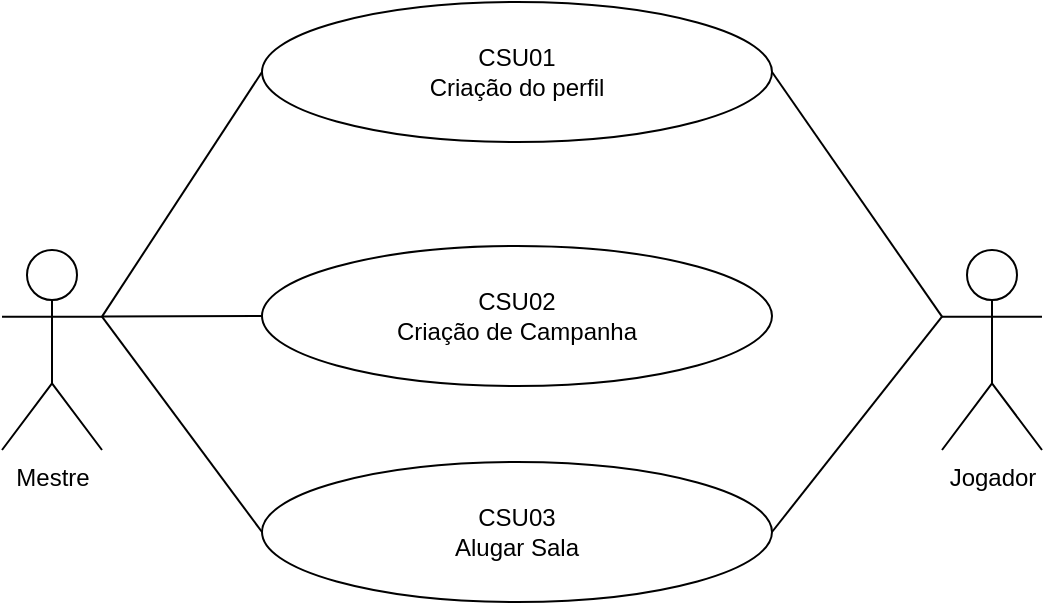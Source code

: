 <mxfile version="21.2.3" type="github">
  <diagram name="Página-1" id="DZkkju0yXF6ZN-W6qD6m">
    <mxGraphModel dx="880" dy="1303" grid="1" gridSize="10" guides="1" tooltips="1" connect="1" arrows="1" fold="1" page="1" pageScale="1" pageWidth="1169" pageHeight="827" math="0" shadow="0">
      <root>
        <mxCell id="0" />
        <mxCell id="1" parent="0" />
        <mxCell id="5DjNBbd_awgxji2zKDLN-13" value="Mestre" style="shape=umlActor;verticalLabelPosition=bottom;verticalAlign=top;html=1;outlineConnect=0;" parent="1" vertex="1">
          <mxGeometry x="170" y="-446" width="50" height="100" as="geometry" />
        </mxCell>
        <mxCell id="GaGkDE4G5DKLrG1yBPKs-13" value="CSU02&lt;br&gt;Criação de Campanha" style="ellipse;whiteSpace=wrap;html=1;" parent="1" vertex="1">
          <mxGeometry x="300" y="-448" width="255" height="70" as="geometry" />
        </mxCell>
        <mxCell id="GaGkDE4G5DKLrG1yBPKs-29" value="" style="endArrow=none;html=1;rounded=0;exitX=1;exitY=0.333;exitDx=0;exitDy=0;exitPerimeter=0;entryX=0;entryY=0.5;entryDx=0;entryDy=0;" parent="1" source="5DjNBbd_awgxji2zKDLN-13" target="GaGkDE4G5DKLrG1yBPKs-13" edge="1">
          <mxGeometry width="50" height="50" relative="1" as="geometry">
            <mxPoint x="240" y="-358" as="sourcePoint" />
            <mxPoint x="290" y="-408" as="targetPoint" />
          </mxGeometry>
        </mxCell>
        <mxCell id="XGzcVqrPjomkn5gd7wKe-1" value="Jogador" style="shape=umlActor;verticalLabelPosition=bottom;verticalAlign=top;html=1;outlineConnect=0;" parent="1" vertex="1">
          <mxGeometry x="640" y="-446" width="50" height="100" as="geometry" />
        </mxCell>
        <mxCell id="XGzcVqrPjomkn5gd7wKe-9" value="CSU01&lt;br&gt;Criação do perfil" style="ellipse;whiteSpace=wrap;html=1;" parent="1" vertex="1">
          <mxGeometry x="300" y="-570" width="255" height="70" as="geometry" />
        </mxCell>
        <mxCell id="XGzcVqrPjomkn5gd7wKe-10" value="" style="endArrow=none;html=1;rounded=0;exitX=1;exitY=0.5;exitDx=0;exitDy=0;entryX=0;entryY=0.333;entryDx=0;entryDy=0;entryPerimeter=0;" parent="1" source="XGzcVqrPjomkn5gd7wKe-9" target="XGzcVqrPjomkn5gd7wKe-1" edge="1">
          <mxGeometry width="50" height="50" relative="1" as="geometry">
            <mxPoint x="555" y="-571" as="sourcePoint" />
            <mxPoint x="550" y="-490" as="targetPoint" />
          </mxGeometry>
        </mxCell>
        <mxCell id="XGzcVqrPjomkn5gd7wKe-11" value="" style="endArrow=none;html=1;rounded=0;entryX=0;entryY=0.5;entryDx=0;entryDy=0;exitX=1;exitY=0.333;exitDx=0;exitDy=0;exitPerimeter=0;" parent="1" source="5DjNBbd_awgxji2zKDLN-13" target="XGzcVqrPjomkn5gd7wKe-9" edge="1">
          <mxGeometry width="50" height="50" relative="1" as="geometry">
            <mxPoint x="500" y="-440" as="sourcePoint" />
            <mxPoint x="550" y="-490" as="targetPoint" />
          </mxGeometry>
        </mxCell>
        <mxCell id="dxLZRv5HpvWCEgW7lB1y-11" value="CSU03&lt;br&gt;Alugar Sala" style="ellipse;whiteSpace=wrap;html=1;" parent="1" vertex="1">
          <mxGeometry x="300" y="-340" width="255" height="70" as="geometry" />
        </mxCell>
        <mxCell id="dxLZRv5HpvWCEgW7lB1y-12" value="" style="endArrow=none;html=1;rounded=0;entryX=0;entryY=0.333;entryDx=0;entryDy=0;entryPerimeter=0;exitX=1;exitY=0.5;exitDx=0;exitDy=0;" parent="1" source="dxLZRv5HpvWCEgW7lB1y-11" target="XGzcVqrPjomkn5gd7wKe-1" edge="1">
          <mxGeometry width="50" height="50" relative="1" as="geometry">
            <mxPoint x="500" y="-360" as="sourcePoint" />
            <mxPoint x="550" y="-410" as="targetPoint" />
          </mxGeometry>
        </mxCell>
        <mxCell id="dxLZRv5HpvWCEgW7lB1y-13" value="" style="endArrow=none;html=1;rounded=0;entryX=1;entryY=0.333;entryDx=0;entryDy=0;entryPerimeter=0;exitX=0;exitY=0.5;exitDx=0;exitDy=0;" parent="1" source="dxLZRv5HpvWCEgW7lB1y-11" target="5DjNBbd_awgxji2zKDLN-13" edge="1">
          <mxGeometry width="50" height="50" relative="1" as="geometry">
            <mxPoint x="565" y="-85" as="sourcePoint" />
            <mxPoint x="660" y="-403" as="targetPoint" />
          </mxGeometry>
        </mxCell>
      </root>
    </mxGraphModel>
  </diagram>
</mxfile>

